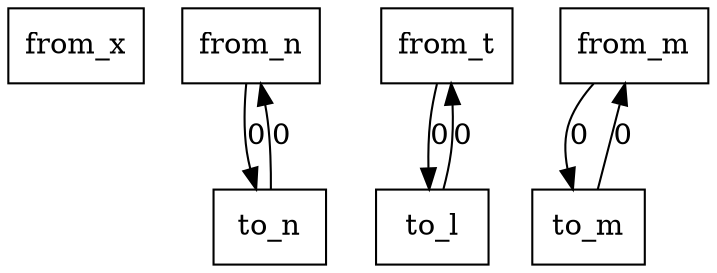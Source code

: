 digraph {
    graph [rankdir=TB
          ,bgcolor=transparent];
    node [shape=box
         ,fillcolor=white
         ,style=filled];
    0 [label=<from_x>];
    1 [label=<from_n>];
    2 [label=<from_t>];
    3 [label=<from_m>];
    4 [label=<to_l>];
    5 [label=<to_n>];
    6 [label=<to_m>];
    1 -> 5 [label=0];
    2 -> 4 [label=0];
    3 -> 6 [label=0];
    4 -> 2 [label=0];
    5 -> 1 [label=0];
    6 -> 3 [label=0];
}